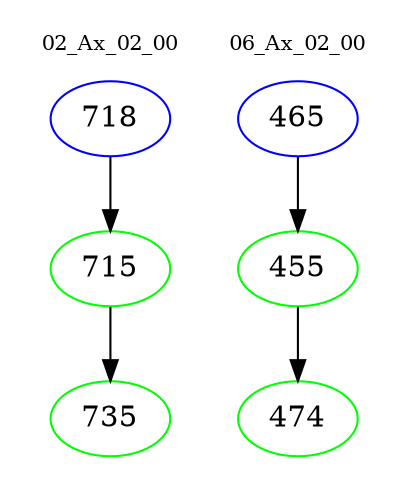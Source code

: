 digraph{
subgraph cluster_0 {
color = white
label = "02_Ax_02_00";
fontsize=10;
T0_718 [label="718", color="blue"]
T0_718 -> T0_715 [color="black"]
T0_715 [label="715", color="green"]
T0_715 -> T0_735 [color="black"]
T0_735 [label="735", color="green"]
}
subgraph cluster_1 {
color = white
label = "06_Ax_02_00";
fontsize=10;
T1_465 [label="465", color="blue"]
T1_465 -> T1_455 [color="black"]
T1_455 [label="455", color="green"]
T1_455 -> T1_474 [color="black"]
T1_474 [label="474", color="green"]
}
}
